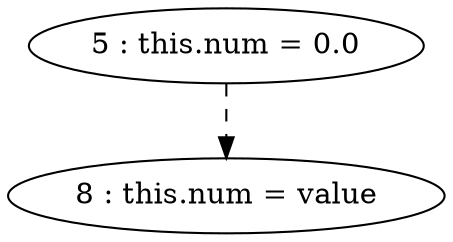 digraph G {
"5 : this.num = 0.0"
"5 : this.num = 0.0" -> "8 : this.num = value" [style=dashed]
"8 : this.num = value"
}
